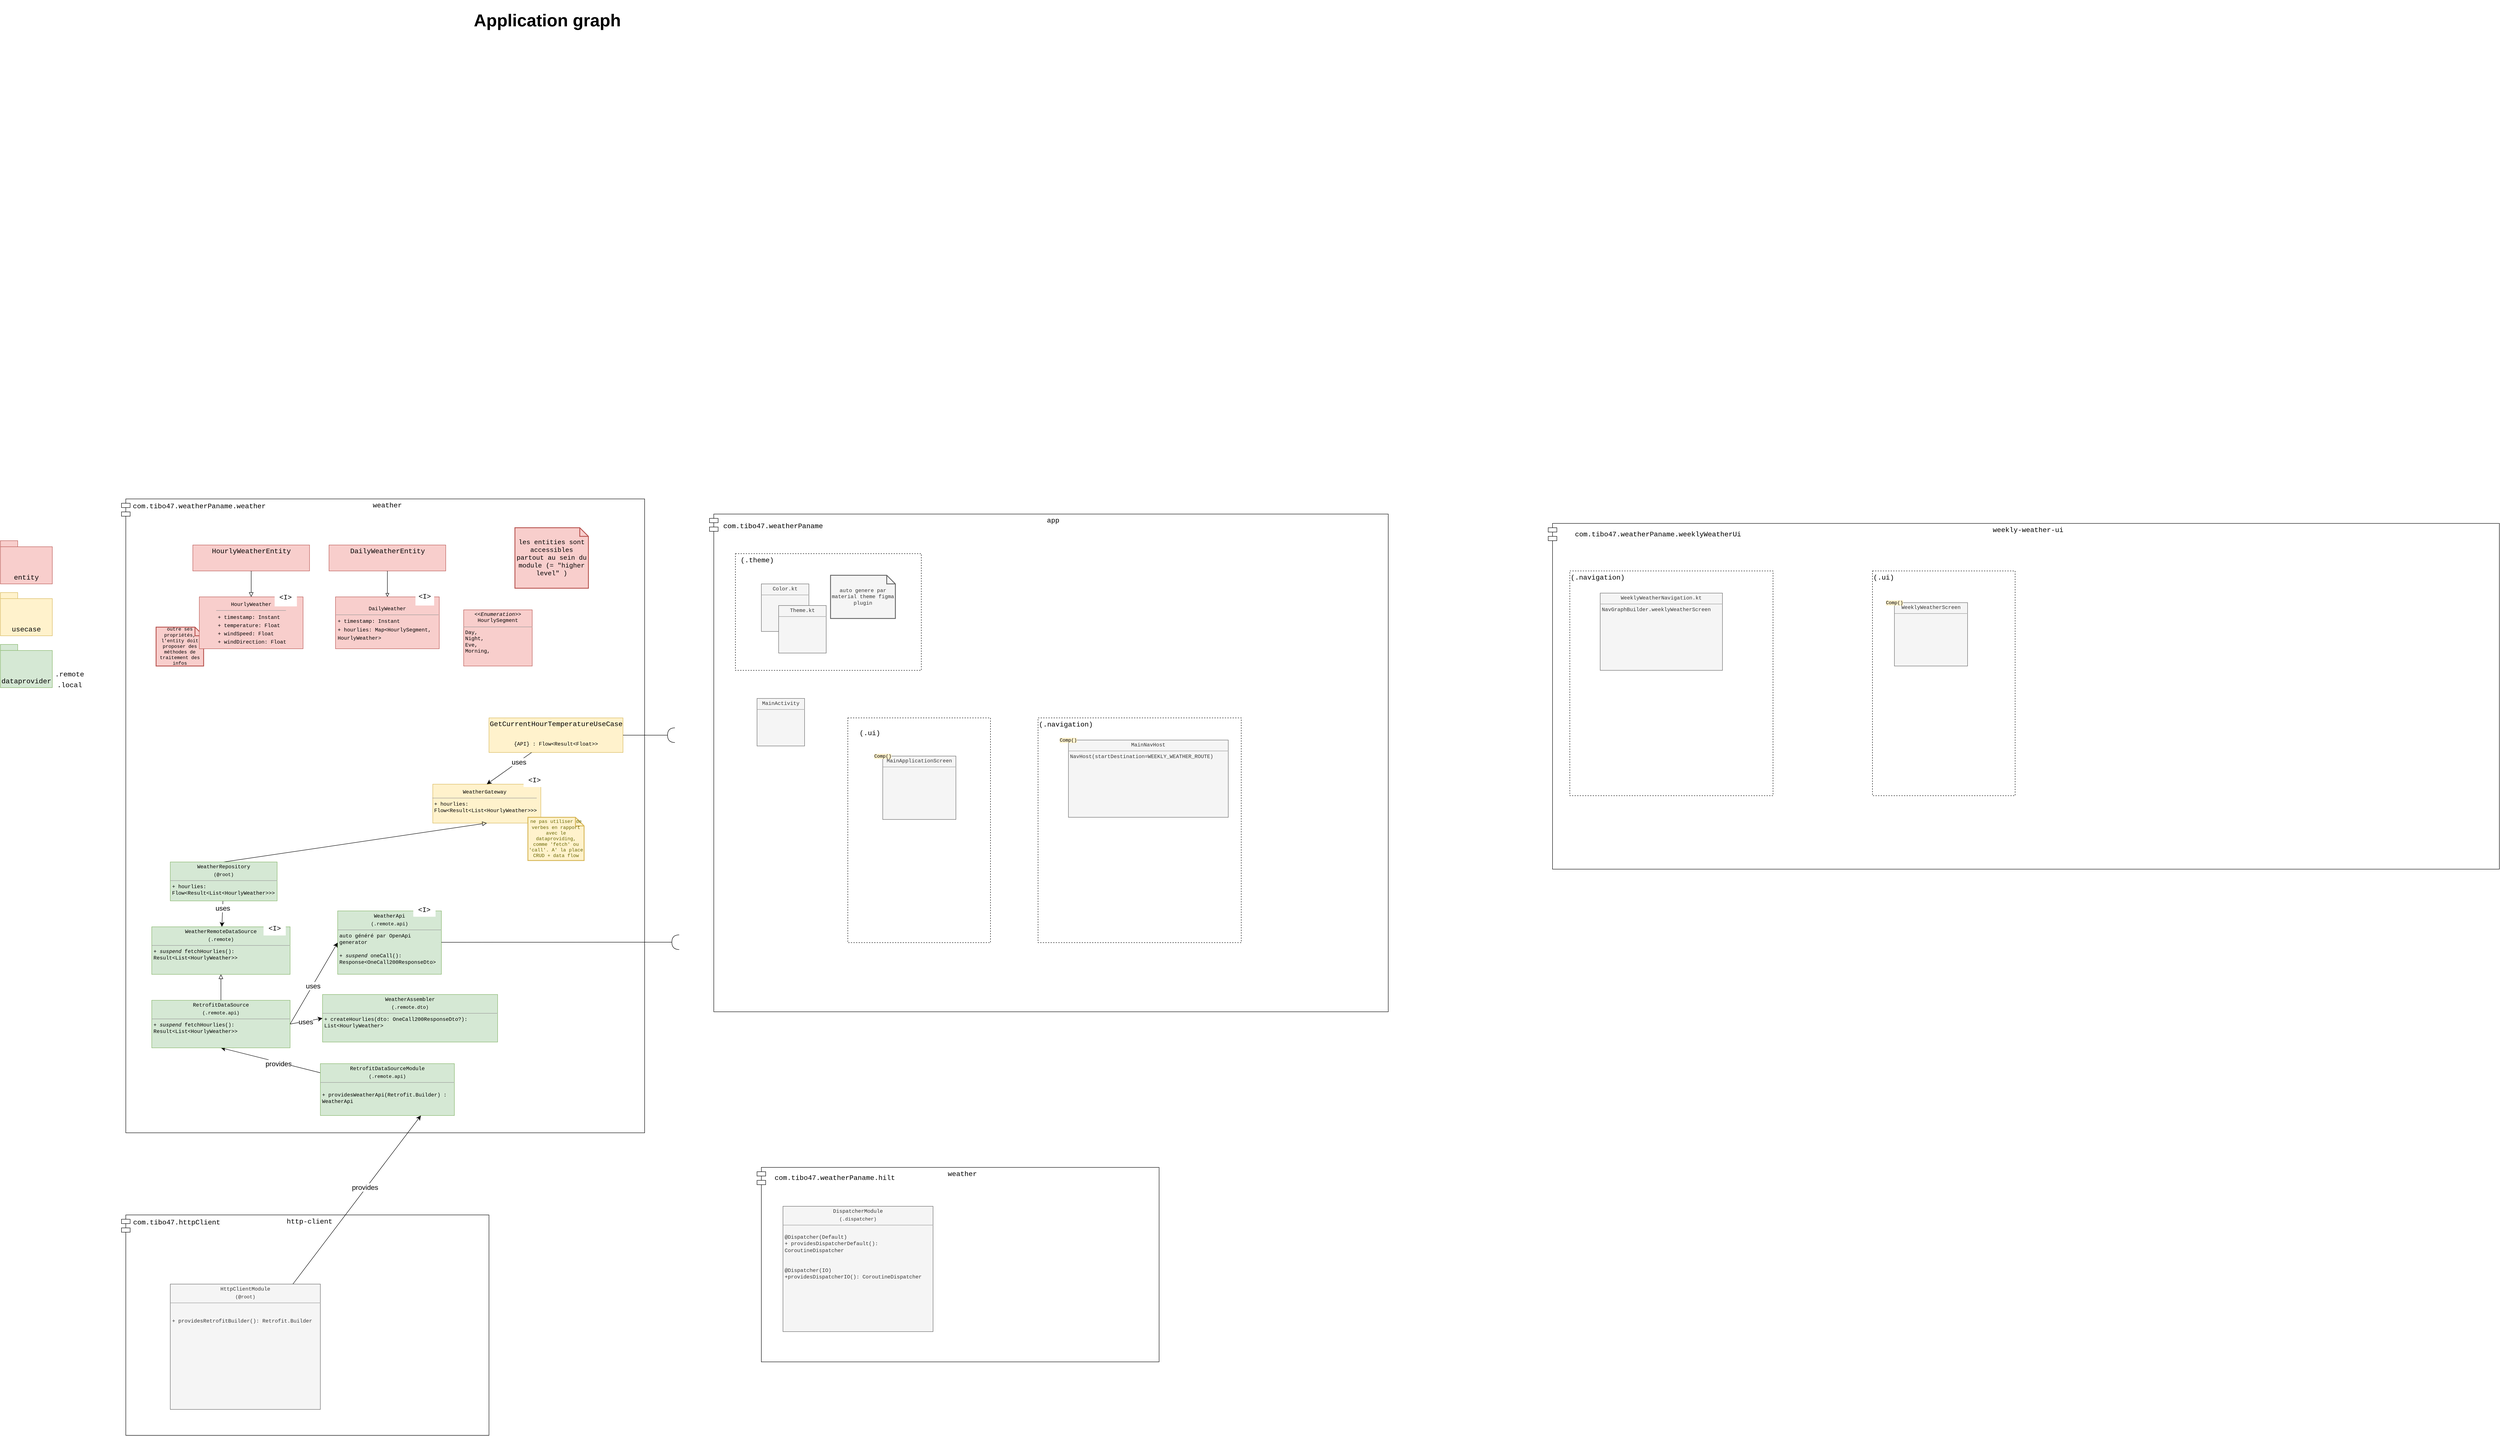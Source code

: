 <mxfile version="24.0.4" type="device">
  <diagram name="Page-1" id="wv4Ve9XhU9uI4jX8m3nt">
    <mxGraphModel dx="909" dy="1790" grid="1" gridSize="10" guides="1" tooltips="1" connect="1" arrows="1" fold="1" page="1" pageScale="1" pageWidth="827" pageHeight="1169" math="0" shadow="0">
      <root>
        <mxCell id="0" />
        <mxCell id="1" parent="0" />
        <mxCell id="hMdCMSUUUF6F1jB6uKyC-23" value="weather" style="shape=module;align=left;spacingLeft=20;align=center;verticalAlign=top;whiteSpace=wrap;html=1;fontSize=16;fontFamily=Courier New;" parent="1" vertex="1">
          <mxGeometry x="430" y="63.4" width="1210" height="1466.6" as="geometry" />
        </mxCell>
        <mxCell id="hMdCMSUUUF6F1jB6uKyC-36" value="" style="group;fillColor=#fff2cc;strokeColor=#d6b656;" parent="1" vertex="1" connectable="0">
          <mxGeometry x="1280" y="570" width="310" height="80" as="geometry" />
        </mxCell>
        <mxCell id="hMdCMSUUUF6F1jB6uKyC-37" value="&lt;pre&gt;&lt;span style=&quot;font-size: 12px; font-family: &amp;quot;Courier New&amp;quot;; background-color: initial; white-space: normal;&quot;&gt;&lt;br&gt;&lt;/span&gt;&lt;/pre&gt;&lt;pre&gt;&lt;span style=&quot;font-size: 12px; font-family: &amp;quot;Courier New&amp;quot;; background-color: initial; white-space: normal;&quot;&gt;{API} : Flow&amp;lt;Result&amp;lt;Float&amp;gt;&amp;gt;&lt;/span&gt;&lt;br&gt;&lt;/pre&gt;" style="rounded=0;whiteSpace=wrap;html=1;fontSize=16;fillColor=#fff2cc;strokeColor=#d6b656;" parent="hMdCMSUUUF6F1jB6uKyC-36" vertex="1">
          <mxGeometry width="310" height="80" as="geometry" />
        </mxCell>
        <mxCell id="hMdCMSUUUF6F1jB6uKyC-38" value="GetCurrentHourTemperatureUseCase" style="text;html=1;strokeColor=none;fillColor=none;align=center;verticalAlign=middle;whiteSpace=wrap;rounded=0;fontSize=16;fontFamily=Courier New;" parent="hMdCMSUUUF6F1jB6uKyC-36" vertex="1">
          <mxGeometry x="77.5" width="155.0" height="30" as="geometry" />
        </mxCell>
        <mxCell id="hMdCMSUUUF6F1jB6uKyC-42" value="" style="group" parent="1" vertex="1" connectable="0">
          <mxGeometry x="595" y="170" width="270" height="60" as="geometry" />
        </mxCell>
        <mxCell id="hMdCMSUUUF6F1jB6uKyC-40" value="" style="rounded=0;whiteSpace=wrap;html=1;fontSize=16;fillColor=#f8cecc;strokeColor=#b85450;" parent="hMdCMSUUUF6F1jB6uKyC-42" vertex="1">
          <mxGeometry width="270" height="60" as="geometry" />
        </mxCell>
        <mxCell id="hMdCMSUUUF6F1jB6uKyC-41" value="HourlyWeatherEntity" style="text;html=1;strokeColor=none;fillColor=none;align=center;verticalAlign=middle;whiteSpace=wrap;rounded=0;fontSize=16;fontFamily=Courier New;" parent="hMdCMSUUUF6F1jB6uKyC-42" vertex="1">
          <mxGeometry x="67.5" width="135" height="30" as="geometry" />
        </mxCell>
        <mxCell id="hMdCMSUUUF6F1jB6uKyC-50" value="" style="group" parent="1" vertex="1" connectable="0">
          <mxGeometry x="150" y="400" width="120" height="100" as="geometry" />
        </mxCell>
        <mxCell id="hMdCMSUUUF6F1jB6uKyC-19" value="" style="shape=folder;fontStyle=1;spacingTop=10;tabWidth=40;tabHeight=14;tabPosition=left;html=1;whiteSpace=wrap;fontSize=16;fillColor=#d5e8d4;strokeColor=#82b366;" parent="hMdCMSUUUF6F1jB6uKyC-50" vertex="1">
          <mxGeometry width="120" height="100" as="geometry" />
        </mxCell>
        <mxCell id="hMdCMSUUUF6F1jB6uKyC-20" value="&lt;font face=&quot;Courier New&quot;&gt;dataprovider&lt;/font&gt;" style="text;html=1;strokeColor=none;fillColor=none;align=center;verticalAlign=middle;whiteSpace=wrap;rounded=0;fontSize=16;" parent="hMdCMSUUUF6F1jB6uKyC-50" vertex="1">
          <mxGeometry x="30" y="70" width="60" height="30" as="geometry" />
        </mxCell>
        <mxCell id="hMdCMSUUUF6F1jB6uKyC-51" value="" style="group" parent="1" vertex="1" connectable="0">
          <mxGeometry x="150" y="280" width="120" height="100" as="geometry" />
        </mxCell>
        <mxCell id="hMdCMSUUUF6F1jB6uKyC-12" value="" style="shape=folder;fontStyle=1;spacingTop=10;tabWidth=40;tabHeight=14;tabPosition=left;html=1;whiteSpace=wrap;fontSize=16;fillColor=#fff2cc;strokeColor=#d6b656;" parent="hMdCMSUUUF6F1jB6uKyC-51" vertex="1">
          <mxGeometry width="120" height="100" as="geometry" />
        </mxCell>
        <mxCell id="hMdCMSUUUF6F1jB6uKyC-13" value="&lt;font face=&quot;Courier New&quot;&gt;usecase&lt;/font&gt;" style="text;html=1;strokeColor=none;fillColor=none;align=center;verticalAlign=middle;whiteSpace=wrap;rounded=0;fontSize=16;" parent="hMdCMSUUUF6F1jB6uKyC-51" vertex="1">
          <mxGeometry x="30" y="70" width="60" height="30" as="geometry" />
        </mxCell>
        <mxCell id="hMdCMSUUUF6F1jB6uKyC-52" value="" style="group" parent="1" vertex="1" connectable="0">
          <mxGeometry x="150" y="160" width="120" height="100" as="geometry" />
        </mxCell>
        <mxCell id="hMdCMSUUUF6F1jB6uKyC-17" value="" style="shape=folder;fontStyle=1;spacingTop=10;tabWidth=40;tabHeight=14;tabPosition=left;html=1;whiteSpace=wrap;fontSize=16;fillColor=#f8cecc;strokeColor=#b85450;" parent="hMdCMSUUUF6F1jB6uKyC-52" vertex="1">
          <mxGeometry width="120" height="100" as="geometry" />
        </mxCell>
        <mxCell id="hMdCMSUUUF6F1jB6uKyC-18" value="&lt;font face=&quot;Courier New&quot;&gt;entity&lt;br&gt;&lt;/font&gt;" style="text;html=1;strokeColor=none;fillColor=none;align=center;verticalAlign=middle;whiteSpace=wrap;rounded=0;fontSize=16;" parent="hMdCMSUUUF6F1jB6uKyC-52" vertex="1">
          <mxGeometry x="30" y="70" width="60" height="30" as="geometry" />
        </mxCell>
        <mxCell id="hMdCMSUUUF6F1jB6uKyC-53" value="" style="edgeStyle=none;curved=1;rounded=0;orthogonalLoop=1;jettySize=auto;html=1;fontSize=12;startSize=8;endSize=8;endArrow=block;endFill=0;entryX=0.5;entryY=0;entryDx=0;entryDy=0;" parent="1" source="hMdCMSUUUF6F1jB6uKyC-40" target="R9Sax285LrgI6wB76GsC-14" edge="1">
          <mxGeometry relative="1" as="geometry">
            <mxPoint x="734.091" y="310" as="targetPoint" />
          </mxGeometry>
        </mxCell>
        <mxCell id="MzsrqZj2Vyv2zfBKMK9l-8" value=".local" style="text;html=1;strokeColor=none;fillColor=none;align=center;verticalAlign=middle;whiteSpace=wrap;rounded=0;fontSize=16;fontFamily=Courier New;" parent="1" vertex="1">
          <mxGeometry x="280" y="480" width="60" height="30" as="geometry" />
        </mxCell>
        <mxCell id="MzsrqZj2Vyv2zfBKMK9l-9" value=".remote" style="text;html=1;strokeColor=none;fillColor=none;align=center;verticalAlign=middle;whiteSpace=wrap;rounded=0;fontSize=16;fontFamily=Courier New;" parent="1" vertex="1">
          <mxGeometry x="280" y="450" width="60" height="40" as="geometry" />
        </mxCell>
        <mxCell id="MzsrqZj2Vyv2zfBKMK9l-13" value="" style="group;fontSize=16;" parent="1" vertex="1" connectable="0">
          <mxGeometry x="1150" y="723.4" width="250" height="90" as="geometry" />
        </mxCell>
        <mxCell id="MzsrqZj2Vyv2zfBKMK9l-14" value="" style="rounded=0;whiteSpace=wrap;html=1;fontSize=16;fillColor=#fff2cc;strokeColor=#d6b656;" parent="MzsrqZj2Vyv2zfBKMK9l-13" vertex="1">
          <mxGeometry width="250.0" height="90" as="geometry" />
        </mxCell>
        <mxCell id="MzsrqZj2Vyv2zfBKMK9l-15" value="&lt;p style=&quot;border-color: var(--border-color); font-family: Helvetica; font-size: 12px; margin: 4px 0px 0px;&quot;&gt;&lt;font style=&quot;border-color: var(--border-color);&quot; face=&quot;Courier New&quot;&gt;WeatherGateway&lt;/font&gt;&lt;/p&gt;&lt;hr style=&quot;border-color: var(--border-color); font-family: Helvetica; text-align: left; font-size: 11px;&quot; size=&quot;1&quot;&gt;&lt;p style=&quot;border-color: var(--border-color); font-family: Helvetica; font-size: 12px; text-align: left; margin: 0px 0px 0px 4px;&quot;&gt;&lt;/p&gt;&lt;p style=&quot;border-color: var(--border-color); font-family: Helvetica; font-size: 12px; text-align: left; margin: 0px 0px 0px 4px;&quot;&gt;&lt;font style=&quot;border-color: var(--border-color);&quot; face=&quot;Courier New&quot;&gt;+ hourlies: Flow&amp;lt;Result&amp;lt;List&amp;lt;HourlyWeather&amp;gt;&amp;gt;&amp;gt;&lt;/font&gt;&lt;/p&gt;" style="text;html=1;strokeColor=none;fillColor=none;align=center;verticalAlign=middle;whiteSpace=wrap;rounded=0;fontSize=16;fontFamily=Courier New;" parent="MzsrqZj2Vyv2zfBKMK9l-13" vertex="1">
          <mxGeometry y="15" width="239.583" height="45" as="geometry" />
        </mxCell>
        <mxCell id="MzsrqZj2Vyv2zfBKMK9l-18" value="" style="edgeStyle=none;curved=1;rounded=0;orthogonalLoop=1;jettySize=auto;html=1;fontSize=12;startSize=8;endSize=8;entryX=0.5;entryY=0;entryDx=0;entryDy=0;" parent="1" source="hMdCMSUUUF6F1jB6uKyC-37" target="MzsrqZj2Vyv2zfBKMK9l-14" edge="1">
          <mxGeometry relative="1" as="geometry" />
        </mxCell>
        <mxCell id="MzsrqZj2Vyv2zfBKMK9l-19" value="uses" style="edgeLabel;html=1;align=center;verticalAlign=middle;resizable=0;points=[];fontSize=16;" parent="MzsrqZj2Vyv2zfBKMK9l-18" vertex="1" connectable="0">
          <mxGeometry x="-0.416" y="1" relative="1" as="geometry">
            <mxPoint as="offset" />
          </mxGeometry>
        </mxCell>
        <mxCell id="MzsrqZj2Vyv2zfBKMK9l-21" value="" style="edgeStyle=none;curved=1;rounded=0;orthogonalLoop=1;jettySize=auto;html=1;fontSize=12;startSize=8;endSize=8;entryX=0.5;entryY=1;entryDx=0;entryDy=0;endArrow=block;endFill=0;exitX=0.5;exitY=0;exitDx=0;exitDy=0;" parent="1" source="MzsrqZj2Vyv2zfBKMK9l-23" target="MzsrqZj2Vyv2zfBKMK9l-14" edge="1">
          <mxGeometry relative="1" as="geometry">
            <mxPoint x="815" y="641.632" as="sourcePoint" />
            <mxPoint x="850.0" y="503.4" as="targetPoint" />
          </mxGeometry>
        </mxCell>
        <mxCell id="m-WLtfDjDTpF_uiA7z5S-4" value="" style="edgeStyle=none;curved=1;rounded=0;orthogonalLoop=1;jettySize=auto;html=1;fontSize=12;startSize=8;endSize=8;" parent="1" source="MzsrqZj2Vyv2zfBKMK9l-23" target="m-WLtfDjDTpF_uiA7z5S-3" edge="1">
          <mxGeometry relative="1" as="geometry" />
        </mxCell>
        <mxCell id="m-WLtfDjDTpF_uiA7z5S-5" value="uses" style="edgeLabel;html=1;align=center;verticalAlign=middle;resizable=0;points=[];fontSize=16;" parent="m-WLtfDjDTpF_uiA7z5S-4" vertex="1" connectable="0">
          <mxGeometry x="-0.45" relative="1" as="geometry">
            <mxPoint as="offset" />
          </mxGeometry>
        </mxCell>
        <mxCell id="MzsrqZj2Vyv2zfBKMK9l-23" value="&lt;p style=&quot;margin:0px;margin-top:4px;text-align:center;&quot;&gt;&lt;font face=&quot;Courier New&quot;&gt;WeatherRepository&lt;br&gt;&lt;/font&gt;&lt;/p&gt;&lt;p style=&quot;margin: 4px 0px 0px; text-align: center; font-size: 11px;&quot;&gt;&lt;font face=&quot;Courier New&quot; style=&quot;font-size: 11px;&quot;&gt;(@root)&lt;/font&gt;&lt;/p&gt;&lt;hr size=&quot;1&quot; style=&quot;font-size: 11px;&quot;&gt;&lt;p style=&quot;margin:0px;margin-left:4px;&quot;&gt;&lt;/p&gt;&lt;p style=&quot;margin:0px;margin-left:4px;&quot;&gt;&lt;font face=&quot;Courier New&quot;&gt;+ hourlies: Flow&amp;lt;Result&amp;lt;List&amp;lt;HourlyWeather&amp;gt;&amp;gt;&amp;gt;&lt;/font&gt;&lt;br&gt;&lt;/p&gt;" style="verticalAlign=top;align=left;overflow=fill;fontSize=12;fontFamily=Helvetica;html=1;whiteSpace=wrap;fillColor=#d5e8d4;strokeColor=#82b366;" parent="1" vertex="1">
          <mxGeometry x="542.86" y="903.4" width="247.14" height="90" as="geometry" />
        </mxCell>
        <mxCell id="MzsrqZj2Vyv2zfBKMK9l-28" value="outre ses propriétés, l&#39;entity doit proposer des méthodes de traitement des infos" style="shape=note;strokeWidth=2;fontSize=11;size=20;whiteSpace=wrap;html=1;fillColor=#f8cecc;strokeColor=#b85450;fontFamily=Courier New;" parent="1" vertex="1">
          <mxGeometry x="510" y="360" width="110" height="90" as="geometry" />
        </mxCell>
        <mxCell id="G27tqEyoBf-AfbN_Fk1x-1" value="ne pas utiliser de verbes en rapport avec le dataproviding, comme &#39;fetch&#39; ou &#39;call&#39;. A&#39; la place CRUD + data flow" style="shape=note;strokeWidth=2;fontSize=11;size=20;whiteSpace=wrap;html=1;fillColor=#fff2cc;strokeColor=#d6b656;fontColor=#666600;fontFamily=Courier New;" parent="1" vertex="1">
          <mxGeometry x="1370" y="800" width="130" height="100" as="geometry" />
        </mxCell>
        <mxCell id="9uqEFR3WwEUxAwHJzLDd-1" value="app" style="shape=module;align=left;spacingLeft=20;align=center;verticalAlign=top;whiteSpace=wrap;html=1;fontSize=16;fontFamily=Courier New;" parent="1" vertex="1">
          <mxGeometry x="1790" y="98.4" width="1570" height="1151.6" as="geometry" />
        </mxCell>
        <mxCell id="R9Sax285LrgI6wB76GsC-24" style="edgeStyle=none;curved=1;rounded=0;orthogonalLoop=1;jettySize=auto;html=1;exitX=1;exitY=0.5;exitDx=0;exitDy=0;fontSize=12;startSize=8;endSize=8;entryX=0;entryY=0.5;entryDx=0;entryDy=0;" parent="1" source="c7AoepRtp2JlIjNg5JvS-3" target="R9Sax285LrgI6wB76GsC-22" edge="1">
          <mxGeometry relative="1" as="geometry">
            <mxPoint x="835" y="1177.5" as="sourcePoint" />
          </mxGeometry>
        </mxCell>
        <mxCell id="R9Sax285LrgI6wB76GsC-26" value="uses" style="edgeLabel;html=1;align=center;verticalAlign=middle;resizable=0;points=[];fontSize=16;" parent="R9Sax285LrgI6wB76GsC-24" vertex="1" connectable="0">
          <mxGeometry x="-0.05" y="-1" relative="1" as="geometry">
            <mxPoint as="offset" />
          </mxGeometry>
        </mxCell>
        <mxCell id="m-WLtfDjDTpF_uiA7z5S-3" value="&lt;p style=&quot;margin:0px;margin-top:4px;text-align:center;&quot;&gt;&lt;font face=&quot;Courier New&quot;&gt;WeatherRemoteDataSource&lt;br&gt;&lt;/font&gt;&lt;/p&gt;&lt;p style=&quot;margin: 4px 0px 0px; text-align: center; font-size: 11px;&quot;&gt;&lt;font face=&quot;Courier New&quot; style=&quot;font-size: 11px;&quot;&gt;(.remote)&lt;/font&gt;&lt;/p&gt;&lt;hr size=&quot;1&quot; style=&quot;font-size: 11px;&quot;&gt;&lt;p style=&quot;margin:0px;margin-left:4px;&quot;&gt;&lt;/p&gt;&lt;p style=&quot;margin:0px;margin-left:4px;&quot;&gt;&lt;font face=&quot;Courier New&quot;&gt;+ &lt;i&gt;suspend&lt;/i&gt;&amp;nbsp;&lt;/font&gt;&lt;span style=&quot;background-color: initial;&quot;&gt;&lt;font face=&quot;Courier New&quot;&gt;fetchHourlies(): Result&amp;lt;List&amp;lt;HourlyWeather&amp;gt;&amp;gt;&lt;/font&gt;&lt;/span&gt;&lt;/p&gt;" style="verticalAlign=top;align=left;overflow=fill;fontSize=12;fontFamily=Helvetica;html=1;whiteSpace=wrap;fillColor=#d5e8d4;strokeColor=#82b366;" parent="1" vertex="1">
          <mxGeometry x="500" y="1053.4" width="320" height="110" as="geometry" />
        </mxCell>
        <mxCell id="Qd4zdGmGENgGfocE7Ap7-1" value="" style="edgeStyle=none;curved=1;rounded=0;orthogonalLoop=1;jettySize=auto;html=1;fontSize=12;startSize=8;endSize=8;entryX=0.5;entryY=1;entryDx=0;entryDy=0;" parent="1" source="m-WLtfDjDTpF_uiA7z5S-6" target="c7AoepRtp2JlIjNg5JvS-3" edge="1">
          <mxGeometry relative="1" as="geometry" />
        </mxCell>
        <mxCell id="Qd4zdGmGENgGfocE7Ap7-2" value="provides" style="edgeLabel;html=1;align=center;verticalAlign=middle;resizable=0;points=[];fontSize=16;" parent="Qd4zdGmGENgGfocE7Ap7-1" vertex="1" connectable="0">
          <mxGeometry x="-0.156" y="3" relative="1" as="geometry">
            <mxPoint as="offset" />
          </mxGeometry>
        </mxCell>
        <mxCell id="m-WLtfDjDTpF_uiA7z5S-6" value="&lt;p style=&quot;margin:0px;margin-top:4px;text-align:center;&quot;&gt;&lt;font face=&quot;Courier New&quot;&gt;RetrofitDataSourceModule&lt;br&gt;&lt;/font&gt;&lt;/p&gt;&lt;p style=&quot;margin: 4px 0px 0px; text-align: center; font-size: 11px;&quot;&gt;&lt;font face=&quot;Courier New&quot; style=&quot;font-size: 11px;&quot;&gt;(.remote.api)&lt;/font&gt;&lt;/p&gt;&lt;hr size=&quot;1&quot; style=&quot;font-size: 11px;&quot;&gt;&lt;p style=&quot;margin:0px;margin-left:4px;&quot;&gt;&lt;/p&gt;&lt;p style=&quot;margin:0px;margin-left:4px;&quot;&gt;&lt;font face=&quot;Courier New&quot;&gt;&lt;br&gt;&lt;/font&gt;&lt;/p&gt;&lt;p style=&quot;margin:0px;margin-left:4px;&quot;&gt;&lt;font face=&quot;Courier New&quot;&gt;+ providesWeatherApi(Retrofit.Builder) : WeatherApi&lt;/font&gt;&lt;/p&gt;&lt;p style=&quot;margin:0px;margin-left:4px;&quot;&gt;&lt;font face=&quot;Courier New&quot;&gt;&lt;br&gt;&lt;/font&gt;&lt;/p&gt;&lt;p style=&quot;margin:0px;margin-left:4px;&quot;&gt;&lt;font face=&quot;Courier New&quot;&gt;&lt;br&gt;&lt;/font&gt;&lt;/p&gt;" style="verticalAlign=top;align=left;overflow=fill;fontSize=12;fontFamily=Helvetica;html=1;whiteSpace=wrap;fillColor=#d5e8d4;strokeColor=#82b366;" parent="1" vertex="1">
          <mxGeometry x="890" y="1370" width="310" height="120" as="geometry" />
        </mxCell>
        <mxCell id="m-WLtfDjDTpF_uiA7z5S-7" style="edgeStyle=none;curved=1;rounded=0;orthogonalLoop=1;jettySize=auto;html=1;exitX=0.5;exitY=1;exitDx=0;exitDy=0;fontSize=12;startSize=8;endSize=8;" parent="1" source="m-WLtfDjDTpF_uiA7z5S-6" target="m-WLtfDjDTpF_uiA7z5S-6" edge="1">
          <mxGeometry relative="1" as="geometry" />
        </mxCell>
        <mxCell id="m-WLtfDjDTpF_uiA7z5S-8" value="&lt;p style=&quot;margin:0px;margin-top:4px;text-align:center;&quot;&gt;&lt;font face=&quot;Courier New&quot;&gt;WeatherApi&lt;br&gt;&lt;/font&gt;&lt;/p&gt;&lt;p style=&quot;margin: 4px 0px 0px; text-align: center; font-size: 11px;&quot;&gt;&lt;font face=&quot;Courier New&quot; style=&quot;font-size: 11px;&quot;&gt;(.remote.api)&lt;/font&gt;&lt;/p&gt;&lt;hr size=&quot;1&quot; style=&quot;font-size: 11px;&quot;&gt;&lt;p style=&quot;margin:0px;margin-left:4px;&quot;&gt;&lt;/p&gt;&lt;p style=&quot;margin:0px;margin-left:4px;&quot;&gt;&lt;font face=&quot;Courier New&quot;&gt;auto généré par OpenApi generator&lt;/font&gt;&lt;/p&gt;&lt;p style=&quot;margin:0px;margin-left:4px;&quot;&gt;&lt;font face=&quot;Courier New&quot;&gt;&lt;br&gt;&lt;/font&gt;&lt;/p&gt;&lt;p style=&quot;margin:0px;margin-left:4px;&quot;&gt;&lt;font face=&quot;Courier New&quot;&gt;+&amp;nbsp;&lt;i style=&quot;border-color: var(--border-color);&quot;&gt;suspend&lt;/i&gt;&amp;nbsp;oneCall(): Response&amp;lt;OneCall200ResponseDto&amp;gt;&lt;/font&gt;&lt;font face=&quot;Courier New&quot;&gt;&lt;br&gt;&lt;/font&gt;&lt;/p&gt;" style="verticalAlign=top;align=left;overflow=fill;fontSize=12;fontFamily=Helvetica;html=1;whiteSpace=wrap;fillColor=#d5e8d4;strokeColor=#82b366;" parent="1" vertex="1">
          <mxGeometry x="930" y="1016.6" width="240" height="146.6" as="geometry" />
        </mxCell>
        <mxCell id="R9Sax285LrgI6wB76GsC-12" value="" style="group;fontSize=16;fillColor=#f8cecc;strokeColor=#b85450;" parent="1" vertex="1" connectable="0">
          <mxGeometry x="610" y="290" width="240" height="120" as="geometry" />
        </mxCell>
        <mxCell id="R9Sax285LrgI6wB76GsC-13" value="" style="rounded=0;whiteSpace=wrap;html=1;fontSize=16;fillColor=#f8cecc;strokeColor=#b85450;" parent="R9Sax285LrgI6wB76GsC-12" vertex="1">
          <mxGeometry width="240" height="120" as="geometry" />
        </mxCell>
        <mxCell id="R9Sax285LrgI6wB76GsC-14" value="&lt;p style=&quot;border-color: var(--border-color); font-family: Helvetica; font-size: 12px; margin: 4px 0px 0px;&quot;&gt;&lt;font style=&quot;border-color: var(--border-color);&quot; face=&quot;Courier New&quot;&gt;HourlyWeather&lt;/font&gt;&lt;/p&gt;&lt;hr style=&quot;border-color: var(--border-color); font-family: Helvetica; text-align: left; font-size: 11px;&quot; size=&quot;1&quot;&gt;&lt;p style=&quot;border-color: var(--border-color); font-family: Helvetica; font-size: 12px; text-align: left; margin: 0px 0px 0px 4px;&quot;&gt;&lt;/p&gt;&lt;p style=&quot;border-color: var(--border-color); text-align: left; margin: 0px 0px 0px 4px;&quot;&gt;&lt;span style=&quot;font-size: 12px;&quot;&gt;+ timestamp: Instant&lt;/span&gt;&lt;/p&gt;&lt;p style=&quot;border-color: var(--border-color); text-align: left; margin: 0px 0px 0px 4px;&quot;&gt;&lt;span style=&quot;font-size: 12px;&quot;&gt;+ temperature: Float&lt;/span&gt;&lt;/p&gt;&lt;p style=&quot;border-color: var(--border-color); text-align: left; margin: 0px 0px 0px 4px;&quot;&gt;&lt;span style=&quot;font-size: 12px;&quot;&gt;+ windSpeed: Float&lt;/span&gt;&lt;/p&gt;&lt;p style=&quot;border-color: var(--border-color); text-align: left; margin: 0px 0px 0px 4px;&quot;&gt;&lt;span style=&quot;font-size: 12px;&quot;&gt;+ windDirection: Float&lt;/span&gt;&lt;/p&gt;" style="text;html=1;strokeColor=none;fillColor=none;align=center;verticalAlign=middle;whiteSpace=wrap;rounded=0;fontSize=16;fontFamily=Courier New;" parent="R9Sax285LrgI6wB76GsC-12" vertex="1">
          <mxGeometry width="240" height="120" as="geometry" />
        </mxCell>
        <mxCell id="R9Sax285LrgI6wB76GsC-15" value="&amp;lt;I&amp;gt;" style="text;html=1;strokeColor=none;fillColor=default;align=center;verticalAlign=middle;whiteSpace=wrap;rounded=0;fontSize=16;fontFamily=Courier New;" parent="1" vertex="1">
          <mxGeometry x="784.28" y="272" width="51.43" height="40" as="geometry" />
        </mxCell>
        <mxCell id="R9Sax285LrgI6wB76GsC-22" value="&lt;p style=&quot;margin:0px;margin-top:4px;text-align:center;&quot;&gt;&lt;font face=&quot;Courier New&quot;&gt;WeatherAssembler&lt;br&gt;&lt;/font&gt;&lt;/p&gt;&lt;p style=&quot;margin: 4px 0px 0px; text-align: center; font-size: 11px;&quot;&gt;&lt;font face=&quot;Courier New&quot; style=&quot;font-size: 11px;&quot;&gt;(.remote.dto)&lt;/font&gt;&lt;/p&gt;&lt;hr size=&quot;1&quot; style=&quot;font-size: 11px;&quot;&gt;&lt;p style=&quot;margin:0px;margin-left:4px;&quot;&gt;&lt;/p&gt;&lt;p style=&quot;margin:0px;margin-left:4px;&quot;&gt;&lt;font face=&quot;Courier New&quot;&gt;+&amp;nbsp;&lt;/font&gt;&lt;span style=&quot;background-color: initial;&quot;&gt;&lt;font face=&quot;Courier New&quot;&gt;createHourlies(dto: OneCall200ResponseDto?): List&amp;lt;HourlyWeather&amp;gt;&lt;/font&gt;&lt;/span&gt;&lt;/p&gt;" style="verticalAlign=top;align=left;overflow=fill;fontSize=12;fontFamily=Helvetica;html=1;whiteSpace=wrap;fillColor=#d5e8d4;strokeColor=#82b366;" parent="1" vertex="1">
          <mxGeometry x="895" y="1210" width="405" height="110" as="geometry" />
        </mxCell>
        <mxCell id="c7AoepRtp2JlIjNg5JvS-1" value="&lt;h1&gt;&lt;font style=&quot;font-size: 40px;&quot;&gt;Application graph&lt;/font&gt;&lt;/h1&gt;" style="text;html=1;strokeColor=none;fillColor=none;align=center;verticalAlign=middle;whiteSpace=wrap;rounded=0;fontSize=16;" parent="1" vertex="1">
          <mxGeometry x="1210" y="-1060" width="410" height="30" as="geometry" />
        </mxCell>
        <mxCell id="c7AoepRtp2JlIjNg5JvS-2" value="&amp;lt;I&amp;gt;" style="text;html=1;strokeColor=none;fillColor=default;align=center;verticalAlign=middle;whiteSpace=wrap;rounded=0;fontSize=16;fontFamily=Courier New;" parent="1" vertex="1">
          <mxGeometry x="758.573" y="1043.4" width="51.429" height="30" as="geometry" />
        </mxCell>
        <mxCell id="c7AoepRtp2JlIjNg5JvS-3" value="&lt;p style=&quot;margin:0px;margin-top:4px;text-align:center;&quot;&gt;&lt;font face=&quot;Courier New&quot;&gt;RetrofitDataSource&lt;br&gt;&lt;/font&gt;&lt;/p&gt;&lt;p style=&quot;margin: 4px 0px 0px; text-align: center; font-size: 11px;&quot;&gt;&lt;font face=&quot;Courier New&quot; style=&quot;font-size: 11px;&quot;&gt;(.remote.api)&lt;/font&gt;&lt;/p&gt;&lt;hr size=&quot;1&quot; style=&quot;font-size: 11px;&quot;&gt;&lt;p style=&quot;margin:0px;margin-left:4px;&quot;&gt;&lt;/p&gt;&lt;p style=&quot;margin:0px;margin-left:4px;&quot;&gt;&lt;font face=&quot;Courier New&quot;&gt;+ &lt;i&gt;suspend&lt;/i&gt;&amp;nbsp;&lt;/font&gt;&lt;span style=&quot;background-color: initial;&quot;&gt;&lt;font face=&quot;Courier New&quot;&gt;fetchHourlies(): Result&amp;lt;List&amp;lt;HourlyWeather&amp;gt;&amp;gt;&lt;/font&gt;&lt;/span&gt;&lt;/p&gt;" style="verticalAlign=top;align=left;overflow=fill;fontSize=12;fontFamily=Helvetica;html=1;whiteSpace=wrap;fillColor=#d5e8d4;strokeColor=#82b366;" parent="1" vertex="1">
          <mxGeometry x="500" y="1223.4" width="320" height="110" as="geometry" />
        </mxCell>
        <mxCell id="c7AoepRtp2JlIjNg5JvS-6" value="" style="edgeStyle=none;curved=1;rounded=0;orthogonalLoop=1;jettySize=auto;html=1;fontSize=12;startSize=8;endSize=8;entryX=0.5;entryY=1;entryDx=0;entryDy=0;endArrow=block;endFill=0;exitX=0.5;exitY=0;exitDx=0;exitDy=0;" parent="1" target="m-WLtfDjDTpF_uiA7z5S-3" edge="1">
          <mxGeometry relative="1" as="geometry">
            <mxPoint x="660" y="1223.4" as="sourcePoint" />
            <mxPoint x="709" y="1150.4" as="targetPoint" />
          </mxGeometry>
        </mxCell>
        <mxCell id="JqCgpAZH42IfPCFZP6Xf-1" value="&lt;font style=&quot;font-size: 15px;&quot;&gt;les entities sont accessibles partout au sein du module (= &quot;higher level&quot; )&lt;/font&gt;" style="shape=note;strokeWidth=2;fontSize=11;size=20;whiteSpace=wrap;html=1;fillColor=#f8cecc;strokeColor=#b85450;fontFamily=Courier New;" parent="1" vertex="1">
          <mxGeometry x="1340" y="130" width="170" height="140" as="geometry" />
        </mxCell>
        <mxCell id="JqCgpAZH42IfPCFZP6Xf-2" value="" style="rounded=0;orthogonalLoop=1;jettySize=auto;html=1;endArrow=halfCircle;endFill=0;endSize=15;strokeWidth=1;sketch=0;fontSize=12;curved=1;startSize=15;" parent="1" source="hMdCMSUUUF6F1jB6uKyC-37" edge="1">
          <mxGeometry relative="1" as="geometry">
            <mxPoint x="1780" y="610" as="sourcePoint" />
            <mxPoint x="1710" y="610" as="targetPoint" />
          </mxGeometry>
        </mxCell>
        <mxCell id="JqCgpAZH42IfPCFZP6Xf-3" value="" style="ellipse;whiteSpace=wrap;html=1;align=center;aspect=fixed;fillColor=none;strokeColor=none;resizable=0;perimeter=centerPerimeter;rotatable=0;allowArrows=0;points=[];outlineConnect=1;fontSize=16;" parent="1" vertex="1">
          <mxGeometry x="410" y="585" width="10" height="10" as="geometry" />
        </mxCell>
        <mxCell id="MzsrqZj2Vyv2zfBKMK9l-16" value="&amp;lt;I&amp;gt;" style="text;html=1;strokeColor=none;fillColor=default;align=center;verticalAlign=middle;whiteSpace=wrap;rounded=0;fontSize=16;fontFamily=Courier New;" parent="1" vertex="1">
          <mxGeometry x="1360.003" y="700" width="51.429" height="30" as="geometry" />
        </mxCell>
        <mxCell id="ttSYWE6hKnVxcw9epCS5-1" value="&amp;lt;I&amp;gt;" style="text;html=1;strokeColor=none;fillColor=default;align=center;verticalAlign=middle;whiteSpace=wrap;rounded=0;fontSize=16;fontFamily=Courier New;" parent="1" vertex="1">
          <mxGeometry x="1105.003" y="1000.0" width="51.429" height="30" as="geometry" />
        </mxCell>
        <mxCell id="ttSYWE6hKnVxcw9epCS5-3" style="edgeStyle=none;curved=1;rounded=0;orthogonalLoop=1;jettySize=auto;html=1;fontSize=12;startSize=8;endSize=8;entryX=0;entryY=0.5;entryDx=0;entryDy=0;exitX=1;exitY=0.5;exitDx=0;exitDy=0;" parent="1" source="c7AoepRtp2JlIjNg5JvS-3" target="m-WLtfDjDTpF_uiA7z5S-8" edge="1">
          <mxGeometry relative="1" as="geometry">
            <mxPoint x="835" y="1178" as="sourcePoint" />
            <mxPoint x="905" y="1274.6" as="targetPoint" />
          </mxGeometry>
        </mxCell>
        <mxCell id="ttSYWE6hKnVxcw9epCS5-4" value="uses" style="edgeLabel;html=1;align=center;verticalAlign=middle;resizable=0;points=[];fontSize=16;" parent="ttSYWE6hKnVxcw9epCS5-3" vertex="1" connectable="0">
          <mxGeometry x="-0.05" y="-1" relative="1" as="geometry">
            <mxPoint as="offset" />
          </mxGeometry>
        </mxCell>
        <mxCell id="qZRAYoZQ3BBoxbXVwMjG-1" value="http-client" style="shape=module;align=left;spacingLeft=20;align=center;verticalAlign=top;whiteSpace=wrap;html=1;fontSize=16;fontFamily=Courier New;" parent="1" vertex="1">
          <mxGeometry x="430" y="1720" width="850" height="510" as="geometry" />
        </mxCell>
        <mxCell id="Qd4zdGmGENgGfocE7Ap7-3" value="" style="edgeStyle=none;curved=1;rounded=0;orthogonalLoop=1;jettySize=auto;html=1;fontSize=12;startSize=8;endSize=8;entryX=0.75;entryY=1;entryDx=0;entryDy=0;" parent="1" source="qZRAYoZQ3BBoxbXVwMjG-2" target="m-WLtfDjDTpF_uiA7z5S-6" edge="1">
          <mxGeometry relative="1" as="geometry" />
        </mxCell>
        <mxCell id="Qd4zdGmGENgGfocE7Ap7-4" value="provides" style="edgeLabel;html=1;align=center;verticalAlign=middle;resizable=0;points=[];fontSize=16;" parent="Qd4zdGmGENgGfocE7Ap7-3" vertex="1" connectable="0">
          <mxGeometry x="0.14" y="3" relative="1" as="geometry">
            <mxPoint as="offset" />
          </mxGeometry>
        </mxCell>
        <mxCell id="qZRAYoZQ3BBoxbXVwMjG-2" value="&lt;p style=&quot;margin:0px;margin-top:4px;text-align:center;&quot;&gt;&lt;font face=&quot;Courier New&quot;&gt;HttpClientModule&lt;br&gt;&lt;/font&gt;&lt;/p&gt;&lt;p style=&quot;margin: 4px 0px 0px; text-align: center; font-size: 11px;&quot;&gt;&lt;font face=&quot;Courier New&quot; style=&quot;font-size: 11px;&quot;&gt;(@root)&lt;/font&gt;&lt;/p&gt;&lt;hr size=&quot;1&quot; style=&quot;font-size: 11px;&quot;&gt;&lt;p style=&quot;margin:0px;margin-left:4px;&quot;&gt;&lt;/p&gt;&lt;p style=&quot;margin:0px;margin-left:4px;&quot;&gt;&lt;br&gt;&lt;/p&gt;&lt;p style=&quot;margin:0px;margin-left:4px;&quot;&gt;&lt;br&gt;&lt;/p&gt;&lt;p style=&quot;margin:0px;margin-left:4px;&quot;&gt;&lt;span style=&quot;font-family: &amp;quot;Courier New&amp;quot;; background-color: initial;&quot;&gt;+ providesRetrofitBuilder(): Retrofit.Builder&lt;/span&gt;&lt;br&gt;&lt;/p&gt;&lt;p style=&quot;margin:0px;margin-left:4px;&quot;&gt;&lt;font face=&quot;Courier New&quot;&gt;&lt;br&gt;&lt;/font&gt;&lt;/p&gt;" style="verticalAlign=top;align=left;overflow=fill;fontSize=12;fontFamily=Helvetica;html=1;whiteSpace=wrap;fillColor=#f5f5f5;fontColor=#333333;strokeColor=#666666;" parent="1" vertex="1">
          <mxGeometry x="542.86" y="1880" width="347.14" height="290" as="geometry" />
        </mxCell>
        <mxCell id="qZRAYoZQ3BBoxbXVwMjG-3" value="&lt;span style=&quot;color: rgb(0, 0, 0); font-family: &amp;quot;Courier New&amp;quot;; font-size: 16px; font-style: normal; font-variant-ligatures: normal; font-variant-caps: normal; font-weight: 400; letter-spacing: normal; orphans: 2; text-align: center; text-indent: 0px; text-transform: none; widows: 2; word-spacing: 0px; -webkit-text-stroke-width: 0px; background-color: rgb(251, 251, 251); text-decoration-thickness: initial; text-decoration-style: initial; text-decoration-color: initial; float: none; display: inline !important;&quot;&gt;com.tibo47.httpClient&lt;/span&gt;" style="text;whiteSpace=wrap;html=1;fontSize=16;" parent="1" vertex="1">
          <mxGeometry x="455" y="1720" width="410" height="40" as="geometry" />
        </mxCell>
        <mxCell id="JZZzyyRM093N0obc8tCL-2" value="" style="rounded=0;orthogonalLoop=1;jettySize=auto;html=1;endArrow=halfCircle;endFill=0;endSize=15;strokeWidth=1;sketch=0;fontSize=12;curved=1;startSize=15;" parent="1" edge="1">
          <mxGeometry relative="1" as="geometry">
            <mxPoint x="1170" y="1089.19" as="sourcePoint" />
            <mxPoint x="1720" y="1089" as="targetPoint" />
          </mxGeometry>
        </mxCell>
        <mxCell id="ZxqrqJX_Cj1t-atZ2je_-12" value="com.tibo47.weatherPaname.weather" style="text;strokeColor=none;fillColor=none;html=1;align=center;verticalAlign=middle;whiteSpace=wrap;rounded=0;fontSize=16;fontFamily=Courier New;" parent="1" vertex="1">
          <mxGeometry x="440" y="63.4" width="340" height="35" as="geometry" />
        </mxCell>
        <mxCell id="e718NdJmbzfDfyQl3_fY-5" value="&lt;span style=&quot;color: rgb(0, 0, 0); font-family: &amp;quot;Courier New&amp;quot;; font-size: 16px; font-style: normal; font-variant-ligatures: normal; font-variant-caps: normal; font-weight: 400; letter-spacing: normal; orphans: 2; text-align: center; text-indent: 0px; text-transform: none; widows: 2; word-spacing: 0px; -webkit-text-stroke-width: 0px; background-color: rgb(251, 251, 251); text-decoration-thickness: initial; text-decoration-style: initial; text-decoration-color: initial; float: none; display: inline !important;&quot;&gt;com.tibo47.weatherPaname&lt;/span&gt;" style="text;whiteSpace=wrap;html=1;" parent="1" vertex="1">
          <mxGeometry x="1820" y="110.9" width="250" height="40" as="geometry" />
        </mxCell>
        <mxCell id="e718NdJmbzfDfyQl3_fY-6" value="" style="rounded=0;whiteSpace=wrap;html=1;fillColor=none;dashed=1;" parent="1" vertex="1">
          <mxGeometry x="1850" y="190" width="430" height="270" as="geometry" />
        </mxCell>
        <mxCell id="6FEbg_STfJtm3vOh4jgK-5" value="&lt;p style=&quot;margin:0px;margin-top:4px;text-align:center;&quot;&gt;&lt;span style=&quot;font-family: &amp;quot;Courier New&amp;quot;; background-color: initial;&quot;&gt;Color.kt&lt;/span&gt;&lt;br&gt;&lt;/p&gt;&lt;hr size=&quot;1&quot; style=&quot;font-size: 11px;&quot;&gt;&lt;p style=&quot;margin:0px;margin-left:4px;&quot;&gt;&lt;/p&gt;&lt;p style=&quot;margin:0px;margin-left:4px;&quot;&gt;&lt;br&gt;&lt;/p&gt;&lt;p style=&quot;margin:0px;margin-left:4px;&quot;&gt;&lt;br&gt;&lt;/p&gt;" style="verticalAlign=top;align=left;overflow=fill;fontSize=12;fontFamily=Helvetica;html=1;whiteSpace=wrap;fillColor=#f5f5f5;fontColor=#333333;strokeColor=#666666;" parent="1" vertex="1">
          <mxGeometry x="1910" y="260" width="110" height="110" as="geometry" />
        </mxCell>
        <mxCell id="e718NdJmbzfDfyQl3_fY-1" value="&lt;p style=&quot;margin:0px;margin-top:4px;text-align:center;&quot;&gt;&lt;span style=&quot;font-family: &amp;quot;Courier New&amp;quot;; background-color: initial;&quot;&gt;Theme.kt&lt;/span&gt;&lt;br&gt;&lt;/p&gt;&lt;hr size=&quot;1&quot; style=&quot;font-size: 11px;&quot;&gt;&lt;p style=&quot;margin:0px;margin-left:4px;&quot;&gt;&lt;/p&gt;&lt;p style=&quot;margin:0px;margin-left:4px;&quot;&gt;&lt;br&gt;&lt;/p&gt;&lt;p style=&quot;margin:0px;margin-left:4px;&quot;&gt;&lt;br&gt;&lt;/p&gt;" style="verticalAlign=top;align=left;overflow=fill;fontSize=12;fontFamily=Helvetica;html=1;whiteSpace=wrap;fillColor=#f5f5f5;fontColor=#333333;strokeColor=#666666;" parent="1" vertex="1">
          <mxGeometry x="1950" y="310.0" width="110" height="110" as="geometry" />
        </mxCell>
        <mxCell id="e718NdJmbzfDfyQl3_fY-2" value="&lt;font style=&quot;font-size: 12px;&quot;&gt;auto genere par material theme figma plugin&lt;/font&gt;" style="shape=note;strokeWidth=2;fontSize=11;size=20;whiteSpace=wrap;html=1;fillColor=#f5f5f5;strokeColor=#666666;fontFamily=Courier New;fontColor=#333333;" parent="1" vertex="1">
          <mxGeometry x="2070" y="240" width="150" height="100" as="geometry" />
        </mxCell>
        <mxCell id="e718NdJmbzfDfyQl3_fY-8" value="&lt;p style=&quot;margin:0px;margin-top:4px;text-align:center;&quot;&gt;&lt;font face=&quot;Courier New&quot;&gt;MainActivity&lt;/font&gt;&lt;/p&gt;&lt;hr size=&quot;1&quot; style=&quot;font-size: 11px;&quot;&gt;&lt;p style=&quot;margin:0px;margin-left:4px;&quot;&gt;&lt;/p&gt;&lt;p style=&quot;margin:0px;margin-left:4px;&quot;&gt;&lt;br&gt;&lt;/p&gt;&lt;p style=&quot;margin:0px;margin-left:4px;&quot;&gt;&lt;br&gt;&lt;/p&gt;" style="verticalAlign=top;align=left;overflow=fill;fontSize=12;fontFamily=Helvetica;html=1;whiteSpace=wrap;fillColor=#f5f5f5;fontColor=#333333;strokeColor=#666666;" parent="1" vertex="1">
          <mxGeometry x="1900" y="525.0" width="110" height="110" as="geometry" />
        </mxCell>
        <mxCell id="e718NdJmbzfDfyQl3_fY-7" value="&lt;div style=&quot;text-align: center;&quot;&gt;&lt;font face=&quot;Courier New&quot;&gt;&lt;span style=&quot;font-size: 16px;&quot;&gt;(.theme)&lt;/span&gt;&lt;/font&gt;&lt;/div&gt;" style="text;whiteSpace=wrap;html=1;" parent="1" vertex="1">
          <mxGeometry x="1860" y="190" width="250" height="40" as="geometry" />
        </mxCell>
        <mxCell id="e718NdJmbzfDfyQl3_fY-21" value="" style="group" parent="1" vertex="1" connectable="0">
          <mxGeometry x="1900" y="1610" width="930" height="450" as="geometry" />
        </mxCell>
        <mxCell id="5DD99luaPqPGxmcdbhe--15" value="weather" style="shape=module;align=left;spacingLeft=20;align=center;verticalAlign=top;whiteSpace=wrap;html=1;fontSize=16;fontFamily=Courier New;" parent="e718NdJmbzfDfyQl3_fY-21" vertex="1">
          <mxGeometry width="930" height="450" as="geometry" />
        </mxCell>
        <mxCell id="5DD99luaPqPGxmcdbhe--1" value="com.tibo47.weatherPaname.hilt" style="text;strokeColor=none;fillColor=none;html=1;align=center;verticalAlign=middle;whiteSpace=wrap;rounded=0;fontSize=16;fontFamily=Courier New;" parent="e718NdJmbzfDfyQl3_fY-21" vertex="1">
          <mxGeometry x="30" y="10" width="300" height="30" as="geometry" />
        </mxCell>
        <mxCell id="5DD99luaPqPGxmcdbhe--16" value="&lt;p style=&quot;margin:0px;margin-top:4px;text-align:center;&quot;&gt;&lt;font face=&quot;Courier New&quot;&gt;DispatcherModule&lt;br&gt;&lt;/font&gt;&lt;/p&gt;&lt;p style=&quot;margin: 4px 0px 0px; text-align: center; font-size: 11px;&quot;&gt;&lt;font face=&quot;Courier New&quot; style=&quot;font-size: 11px;&quot;&gt;(.dispatcher)&lt;/font&gt;&lt;/p&gt;&lt;hr size=&quot;1&quot; style=&quot;font-size: 11px;&quot;&gt;&lt;p style=&quot;margin:0px;margin-left:4px;&quot;&gt;&lt;/p&gt;&lt;p style=&quot;margin:0px;margin-left:4px;&quot;&gt;&lt;br&gt;&lt;/p&gt;&lt;p style=&quot;margin:0px;margin-left:4px;&quot;&gt;&lt;font face=&quot;Courier New&quot;&gt;@Dispatcher(Default)&lt;/font&gt;&lt;/p&gt;&lt;p style=&quot;margin:0px;margin-left:4px;&quot;&gt;&lt;span style=&quot;font-family: &amp;quot;Courier New&amp;quot;; background-color: initial;&quot;&gt;+ providesDispatcherDefault(): CoroutineDispatcher&lt;/span&gt;&lt;br&gt;&lt;/p&gt;&lt;p style=&quot;margin:0px;margin-left:4px;&quot;&gt;&lt;span style=&quot;font-family: &amp;quot;Courier New&amp;quot;; background-color: initial;&quot;&gt;&lt;br&gt;&lt;/span&gt;&lt;/p&gt;&lt;p style=&quot;margin:0px;margin-left:4px;&quot;&gt;&lt;span style=&quot;font-family: &amp;quot;Courier New&amp;quot;; background-color: initial;&quot;&gt;&lt;br&gt;&lt;/span&gt;&lt;/p&gt;&lt;p style=&quot;border-color: var(--border-color); margin: 0px 0px 0px 4px;&quot;&gt;&lt;font style=&quot;border-color: var(--border-color);&quot; face=&quot;Courier New&quot;&gt;@Dispatcher(IO)&lt;/font&gt;&lt;/p&gt;&lt;p style=&quot;border-color: var(--border-color); margin: 0px 0px 0px 4px;&quot;&gt;&lt;font face=&quot;Courier New&quot;&gt;+providesDispatcherIO(): CoroutineDispatcher&lt;/font&gt;&lt;/p&gt;&lt;p style=&quot;border-color: var(--border-color); margin: 0px 0px 0px 4px;&quot;&gt;&lt;br&gt;&lt;/p&gt;" style="verticalAlign=top;align=left;overflow=fill;fontSize=12;fontFamily=Helvetica;html=1;whiteSpace=wrap;fillColor=#f5f5f5;fontColor=#333333;strokeColor=#666666;" parent="e718NdJmbzfDfyQl3_fY-21" vertex="1">
          <mxGeometry x="60.0" y="90" width="347.14" height="290" as="geometry" />
        </mxCell>
        <mxCell id="e718NdJmbzfDfyQl3_fY-22" value="" style="group" parent="1" vertex="1" connectable="0">
          <mxGeometry x="3730" y="120" width="2200" height="800" as="geometry" />
        </mxCell>
        <mxCell id="9uqEFR3WwEUxAwHJzLDd-3" value="weekly-weather-ui" style="shape=module;align=left;spacingLeft=20;align=center;verticalAlign=top;whiteSpace=wrap;html=1;fontSize=16;fontFamily=Courier New;" parent="e718NdJmbzfDfyQl3_fY-22" vertex="1">
          <mxGeometry width="2200" height="800" as="geometry" />
        </mxCell>
        <mxCell id="6FEbg_STfJtm3vOh4jgK-3" value="&lt;span style=&quot;color: rgb(0, 0, 0); font-family: &amp;quot;Courier New&amp;quot;; font-size: 16px; font-style: normal; font-variant-ligatures: normal; font-variant-caps: normal; font-weight: 400; letter-spacing: normal; orphans: 2; text-align: center; text-indent: 0px; text-transform: none; widows: 2; word-spacing: 0px; -webkit-text-stroke-width: 0px; background-color: rgb(251, 251, 251); text-decoration-thickness: initial; text-decoration-style: initial; text-decoration-color: initial; float: none; display: inline !important;&quot;&gt;com.tibo47.weatherPaname.weeklyWeatherUi&lt;/span&gt;" style="text;whiteSpace=wrap;html=1;" parent="e718NdJmbzfDfyQl3_fY-22" vertex="1">
          <mxGeometry x="60" y="10" width="450" height="40" as="geometry" />
        </mxCell>
        <mxCell id="e718NdJmbzfDfyQl3_fY-23" value="" style="rounded=0;whiteSpace=wrap;html=1;fillColor=none;dashed=1;" parent="e718NdJmbzfDfyQl3_fY-22" vertex="1">
          <mxGeometry x="750" y="110.0" width="330" height="520" as="geometry" />
        </mxCell>
        <mxCell id="e718NdJmbzfDfyQl3_fY-24" value="" style="group" parent="e718NdJmbzfDfyQl3_fY-22" vertex="1" connectable="0">
          <mxGeometry x="770" y="170.0" width="200" height="160" as="geometry" />
        </mxCell>
        <mxCell id="e718NdJmbzfDfyQl3_fY-25" value="&lt;p style=&quot;margin:0px;margin-top:4px;text-align:center;&quot;&gt;&lt;font face=&quot;Courier New&quot;&gt;WeeklyWeatherScreen&lt;/font&gt;&lt;/p&gt;&lt;hr size=&quot;1&quot; style=&quot;font-size: 11px;&quot;&gt;&lt;p style=&quot;margin:0px;margin-left:4px;&quot;&gt;&lt;/p&gt;&lt;p style=&quot;margin:0px;margin-left:4px;&quot;&gt;&lt;br&gt;&lt;/p&gt;" style="verticalAlign=top;align=left;overflow=fill;fontSize=12;fontFamily=Helvetica;html=1;whiteSpace=wrap;fillColor=#f5f5f5;fontColor=#333333;strokeColor=#666666;" parent="e718NdJmbzfDfyQl3_fY-24" vertex="1">
          <mxGeometry x="30.769" y="13.333" width="169.231" height="146.667" as="geometry" />
        </mxCell>
        <mxCell id="e718NdJmbzfDfyQl3_fY-26" value="&lt;font style=&quot;font-size: 11px; background-color: rgb(255, 242, 204);&quot;&gt;Comp()&lt;/font&gt;" style="text;html=1;strokeColor=none;fillColor=none;align=center;verticalAlign=middle;whiteSpace=wrap;rounded=0;fontSize=16;fontFamily=Courier New;" parent="e718NdJmbzfDfyQl3_fY-24" vertex="1">
          <mxGeometry x="-15.385" width="92.308" height="26.667" as="geometry" />
        </mxCell>
        <mxCell id="e718NdJmbzfDfyQl3_fY-27" value="&lt;div style=&quot;text-align: center;&quot;&gt;&lt;font face=&quot;Courier New&quot;&gt;&lt;span style=&quot;font-size: 16px;&quot;&gt;(.ui)&lt;/span&gt;&lt;/font&gt;&lt;/div&gt;" style="text;whiteSpace=wrap;html=1;" parent="e718NdJmbzfDfyQl3_fY-22" vertex="1">
          <mxGeometry x="750" y="110.0" width="250" height="40" as="geometry" />
        </mxCell>
        <mxCell id="id-SzQNBwmyBz2DZZ97J-8" value="" style="group" parent="e718NdJmbzfDfyQl3_fY-22" vertex="1" connectable="0">
          <mxGeometry x="50" y="110" width="470" height="520" as="geometry" />
        </mxCell>
        <mxCell id="id-SzQNBwmyBz2DZZ97J-9" value="" style="rounded=0;whiteSpace=wrap;html=1;fillColor=none;dashed=1;" parent="id-SzQNBwmyBz2DZZ97J-8" vertex="1">
          <mxGeometry width="470" height="520" as="geometry" />
        </mxCell>
        <mxCell id="id-SzQNBwmyBz2DZZ97J-10" value="&lt;div style=&quot;text-align: center;&quot;&gt;&lt;font face=&quot;Courier New&quot;&gt;&lt;span style=&quot;font-size: 16px;&quot;&gt;(.navigation)&lt;/span&gt;&lt;/font&gt;&lt;/div&gt;" style="text;whiteSpace=wrap;html=1;" parent="id-SzQNBwmyBz2DZZ97J-8" vertex="1">
          <mxGeometry width="152.597" height="40" as="geometry" />
        </mxCell>
        <mxCell id="id-SzQNBwmyBz2DZZ97J-11" value="" style="group" parent="id-SzQNBwmyBz2DZZ97J-8" vertex="1" connectable="0">
          <mxGeometry x="3.05" y="35" width="436.95" height="195" as="geometry" />
        </mxCell>
        <mxCell id="id-SzQNBwmyBz2DZZ97J-12" value="&lt;p style=&quot;margin:0px;margin-top:4px;text-align:center;&quot;&gt;&lt;span style=&quot;font-family: &amp;quot;Courier New&amp;quot;;&quot;&gt;WeeklyWeatherNavigation.kt&lt;/span&gt;&lt;br&gt;&lt;/p&gt;&lt;hr size=&quot;1&quot; style=&quot;font-size: 11px;&quot;&gt;&lt;p style=&quot;margin:0px;margin-left:4px;&quot;&gt;&lt;/p&gt;&lt;p style=&quot;margin:0px;margin-left:4px;&quot;&gt;&lt;font face=&quot;Courier New&quot;&gt;NavGraphBuilder.weeklyWeatherScreen&lt;/font&gt;&lt;/p&gt;&lt;p style=&quot;margin:0px;margin-left:4px;&quot;&gt;&lt;br&gt;&lt;/p&gt;" style="verticalAlign=top;align=left;overflow=fill;fontSize=12;fontFamily=Helvetica;html=1;whiteSpace=wrap;fillColor=#f5f5f5;fontColor=#333333;strokeColor=#666666;" parent="id-SzQNBwmyBz2DZZ97J-11" vertex="1">
          <mxGeometry x="67.22" y="16.25" width="282.78" height="178.75" as="geometry" />
        </mxCell>
        <mxCell id="id-SzQNBwmyBz2DZZ97J-15" style="edgeStyle=none;curved=1;rounded=0;orthogonalLoop=1;jettySize=auto;html=1;exitX=1;exitY=0.5;exitDx=0;exitDy=0;fontSize=12;startSize=8;endSize=8;" parent="id-SzQNBwmyBz2DZZ97J-11" source="id-SzQNBwmyBz2DZZ97J-12" target="id-SzQNBwmyBz2DZZ97J-12" edge="1">
          <mxGeometry relative="1" as="geometry" />
        </mxCell>
        <mxCell id="id-SzQNBwmyBz2DZZ97J-2" value="" style="group" parent="1" vertex="1" connectable="0">
          <mxGeometry x="2550" y="570" width="470" height="520" as="geometry" />
        </mxCell>
        <mxCell id="id-SzQNBwmyBz2DZZ97J-3" value="" style="rounded=0;whiteSpace=wrap;html=1;fillColor=none;dashed=1;" parent="id-SzQNBwmyBz2DZZ97J-2" vertex="1">
          <mxGeometry width="470" height="520" as="geometry" />
        </mxCell>
        <mxCell id="id-SzQNBwmyBz2DZZ97J-4" value="&lt;div style=&quot;text-align: center;&quot;&gt;&lt;font face=&quot;Courier New&quot;&gt;&lt;span style=&quot;font-size: 16px;&quot;&gt;(.navigation)&lt;/span&gt;&lt;/font&gt;&lt;/div&gt;" style="text;whiteSpace=wrap;html=1;" parent="id-SzQNBwmyBz2DZZ97J-2" vertex="1">
          <mxGeometry width="152.597" height="40" as="geometry" />
        </mxCell>
        <mxCell id="id-SzQNBwmyBz2DZZ97J-5" value="" style="group" parent="id-SzQNBwmyBz2DZZ97J-2" vertex="1" connectable="0">
          <mxGeometry x="3.05" y="35" width="436.95" height="195" as="geometry" />
        </mxCell>
        <mxCell id="id-SzQNBwmyBz2DZZ97J-6" value="&lt;p style=&quot;margin:0px;margin-top:4px;text-align:center;&quot;&gt;&lt;font face=&quot;Courier New&quot;&gt;MainNavHost&lt;/font&gt;&lt;/p&gt;&lt;hr size=&quot;1&quot; style=&quot;font-size: 11px;&quot;&gt;&lt;p style=&quot;margin:0px;margin-left:4px;&quot;&gt;&lt;/p&gt;&lt;p style=&quot;margin:0px;margin-left:4px;&quot;&gt;&lt;font face=&quot;Courier New&quot;&gt;NavHost(startDestination=WEEKLY_WEATHER_ROUTE)&lt;/font&gt;&lt;/p&gt;&lt;p style=&quot;margin:0px;margin-left:4px;&quot;&gt;&lt;br&gt;&lt;/p&gt;" style="verticalAlign=top;align=left;overflow=fill;fontSize=12;fontFamily=Helvetica;html=1;whiteSpace=wrap;fillColor=#f5f5f5;fontColor=#333333;strokeColor=#666666;" parent="id-SzQNBwmyBz2DZZ97J-5" vertex="1">
          <mxGeometry x="67.223" y="16.25" width="369.727" height="178.75" as="geometry" />
        </mxCell>
        <mxCell id="id-SzQNBwmyBz2DZZ97J-7" value="&lt;font style=&quot;font-size: 11px; background-color: rgb(255, 242, 204);&quot;&gt;Comp()&lt;/font&gt;" style="text;html=1;strokeColor=none;fillColor=none;align=center;verticalAlign=middle;whiteSpace=wrap;rounded=0;fontSize=16;fontFamily=Courier New;" parent="id-SzQNBwmyBz2DZZ97J-5" vertex="1">
          <mxGeometry x="-33.612" width="201.669" height="32.5" as="geometry" />
        </mxCell>
        <mxCell id="e718NdJmbzfDfyQl3_fY-9" value="" style="rounded=0;whiteSpace=wrap;html=1;fillColor=none;dashed=1;" parent="1" vertex="1">
          <mxGeometry x="2110" y="570.0" width="330" height="520" as="geometry" />
        </mxCell>
        <mxCell id="e718NdJmbzfDfyQl3_fY-20" value="&lt;div style=&quot;text-align: center;&quot;&gt;&lt;font face=&quot;Courier New&quot;&gt;&lt;span style=&quot;font-size: 16px;&quot;&gt;(.ui)&lt;/span&gt;&lt;/font&gt;&lt;/div&gt;" style="text;whiteSpace=wrap;html=1;" parent="1" vertex="1">
          <mxGeometry x="2135" y="590.0" width="250" height="40" as="geometry" />
        </mxCell>
        <mxCell id="e718NdJmbzfDfyQl3_fY-18" value="" style="group" parent="1" vertex="1" connectable="0">
          <mxGeometry x="2160" y="645.0" width="200" height="160" as="geometry" />
        </mxCell>
        <mxCell id="e718NdJmbzfDfyQl3_fY-16" value="&lt;p style=&quot;margin:0px;margin-top:4px;text-align:center;&quot;&gt;&lt;font face=&quot;Courier New&quot;&gt;MainApplicationScreen&lt;/font&gt;&lt;/p&gt;&lt;hr size=&quot;1&quot; style=&quot;font-size: 11px;&quot;&gt;&lt;p style=&quot;margin:0px;margin-left:4px;&quot;&gt;&lt;/p&gt;&lt;p style=&quot;margin:0px;margin-left:4px;&quot;&gt;&lt;br&gt;&lt;/p&gt;&lt;p style=&quot;margin:0px;margin-left:4px;&quot;&gt;&lt;br&gt;&lt;/p&gt;" style="verticalAlign=top;align=left;overflow=fill;fontSize=12;fontFamily=Helvetica;html=1;whiteSpace=wrap;fillColor=#f5f5f5;fontColor=#333333;strokeColor=#666666;" parent="e718NdJmbzfDfyQl3_fY-18" vertex="1">
          <mxGeometry x="30.769" y="13.333" width="169.231" height="146.667" as="geometry" />
        </mxCell>
        <mxCell id="e718NdJmbzfDfyQl3_fY-17" value="&lt;font style=&quot;font-size: 11px; background-color: rgb(255, 242, 204);&quot;&gt;Comp()&lt;/font&gt;" style="text;html=1;strokeColor=none;fillColor=none;align=center;verticalAlign=middle;whiteSpace=wrap;rounded=0;fontSize=16;fontFamily=Courier New;" parent="e718NdJmbzfDfyQl3_fY-18" vertex="1">
          <mxGeometry x="-15.385" width="92.308" height="26.667" as="geometry" />
        </mxCell>
        <mxCell id="JXX1QI5AWaRHTP2sCYmO-1" value="" style="group" parent="1" vertex="1" connectable="0">
          <mxGeometry x="910" y="170" width="270" height="60" as="geometry" />
        </mxCell>
        <mxCell id="JXX1QI5AWaRHTP2sCYmO-2" value="" style="rounded=0;whiteSpace=wrap;html=1;fontSize=16;fillColor=#f8cecc;strokeColor=#b85450;" parent="JXX1QI5AWaRHTP2sCYmO-1" vertex="1">
          <mxGeometry width="270" height="60" as="geometry" />
        </mxCell>
        <mxCell id="JXX1QI5AWaRHTP2sCYmO-3" value="DailyWeatherEntity" style="text;html=1;strokeColor=none;fillColor=none;align=center;verticalAlign=middle;whiteSpace=wrap;rounded=0;fontSize=16;fontFamily=Courier New;" parent="JXX1QI5AWaRHTP2sCYmO-1" vertex="1">
          <mxGeometry x="67.5" width="135" height="30" as="geometry" />
        </mxCell>
        <mxCell id="JXX1QI5AWaRHTP2sCYmO-4" value="" style="group;fontSize=16;fillColor=#f8cecc;strokeColor=none;strokeWidth=0;" parent="1" vertex="1" connectable="0">
          <mxGeometry x="925" y="290" width="240" height="120" as="geometry" />
        </mxCell>
        <mxCell id="JXX1QI5AWaRHTP2sCYmO-5" value="" style="rounded=0;whiteSpace=wrap;html=1;fontSize=16;fillColor=#f8cecc;strokeColor=#b85450;" parent="JXX1QI5AWaRHTP2sCYmO-4" vertex="1">
          <mxGeometry width="201.429" height="120" as="geometry" />
        </mxCell>
        <mxCell id="JXX1QI5AWaRHTP2sCYmO-6" value="&lt;p style=&quot;border-color: var(--border-color); font-family: Helvetica; font-size: 12px; margin: 4px 0px 0px;&quot;&gt;&lt;font style=&quot;border-color: var(--border-color);&quot; face=&quot;Courier New&quot;&gt;DailyWeather&lt;/font&gt;&lt;/p&gt;&lt;hr style=&quot;border-color: var(--border-color); font-family: Helvetica; text-align: left; font-size: 11px;&quot; size=&quot;1&quot;&gt;&lt;p style=&quot;border-color: var(--border-color); font-family: Helvetica; font-size: 12px; text-align: left; margin: 0px 0px 0px 4px;&quot;&gt;&lt;/p&gt;&lt;p style=&quot;border-color: var(--border-color); text-align: left; margin: 0px 0px 0px 4px;&quot;&gt;&lt;span style=&quot;font-size: 12px;&quot;&gt;+ timestamp: Instant&lt;/span&gt;&lt;/p&gt;&lt;p style=&quot;border-color: var(--border-color); text-align: left; margin: 0px 0px 0px 4px;&quot;&gt;&lt;span style=&quot;font-size: 12px;&quot;&gt;+ hourlies: Map&amp;lt;HourlySegment, HourlyWeather&amp;gt;&lt;/span&gt;&lt;/p&gt;" style="text;html=1;strokeColor=#b85450;fillColor=#f8cecc;align=center;verticalAlign=middle;whiteSpace=wrap;rounded=0;fontSize=16;fontFamily=Courier New;" parent="JXX1QI5AWaRHTP2sCYmO-4" vertex="1">
          <mxGeometry width="240" height="120" as="geometry" />
        </mxCell>
        <mxCell id="JXX1QI5AWaRHTP2sCYmO-7" value="&amp;lt;I&amp;gt;" style="text;html=1;strokeColor=none;fillColor=default;align=center;verticalAlign=middle;whiteSpace=wrap;rounded=0;fontSize=16;fontFamily=Courier New;" parent="JXX1QI5AWaRHTP2sCYmO-4" vertex="1">
          <mxGeometry x="185.005" y="-20" width="43.164" height="40" as="geometry" />
        </mxCell>
        <mxCell id="JXX1QI5AWaRHTP2sCYmO-8" value="" style="edgeStyle=none;curved=1;rounded=0;orthogonalLoop=1;jettySize=auto;html=1;fontSize=12;endArrow=block;endFill=0;" parent="1" source="JXX1QI5AWaRHTP2sCYmO-2" target="JXX1QI5AWaRHTP2sCYmO-6" edge="1">
          <mxGeometry relative="1" as="geometry" />
        </mxCell>
        <mxCell id="JXX1QI5AWaRHTP2sCYmO-12" value="&lt;p style=&quot;margin:0px;margin-top:4px;text-align:center;&quot;&gt;&lt;i&gt;&amp;lt;&amp;lt;Enumeration&amp;gt;&amp;gt;&lt;/i&gt;&lt;br&gt;HourlySegment&lt;br&gt;&lt;/p&gt;&lt;hr size=&quot;1&quot;&gt;&lt;p style=&quot;margin:0px;margin-left:4px;&quot;&gt;Day,&lt;/p&gt;&lt;p style=&quot;margin:0px;margin-left:4px;&quot;&gt;Night,&lt;/p&gt;&lt;p style=&quot;margin:0px;margin-left:4px;&quot;&gt;Eve,&lt;/p&gt;&lt;p style=&quot;margin:0px;margin-left:4px;&quot;&gt;Morning,&lt;/p&gt;&lt;p style=&quot;margin:0px;margin-left:4px;&quot;&gt;&lt;br&gt;&lt;/p&gt;" style="verticalAlign=top;align=left;overflow=fill;fontSize=12;fontFamily=Courier New;html=1;whiteSpace=wrap;fillColor=#f8cecc;strokeColor=#b85450;" parent="1" vertex="1">
          <mxGeometry x="1221.43" y="320" width="158.57" height="130" as="geometry" />
        </mxCell>
      </root>
    </mxGraphModel>
  </diagram>
</mxfile>
